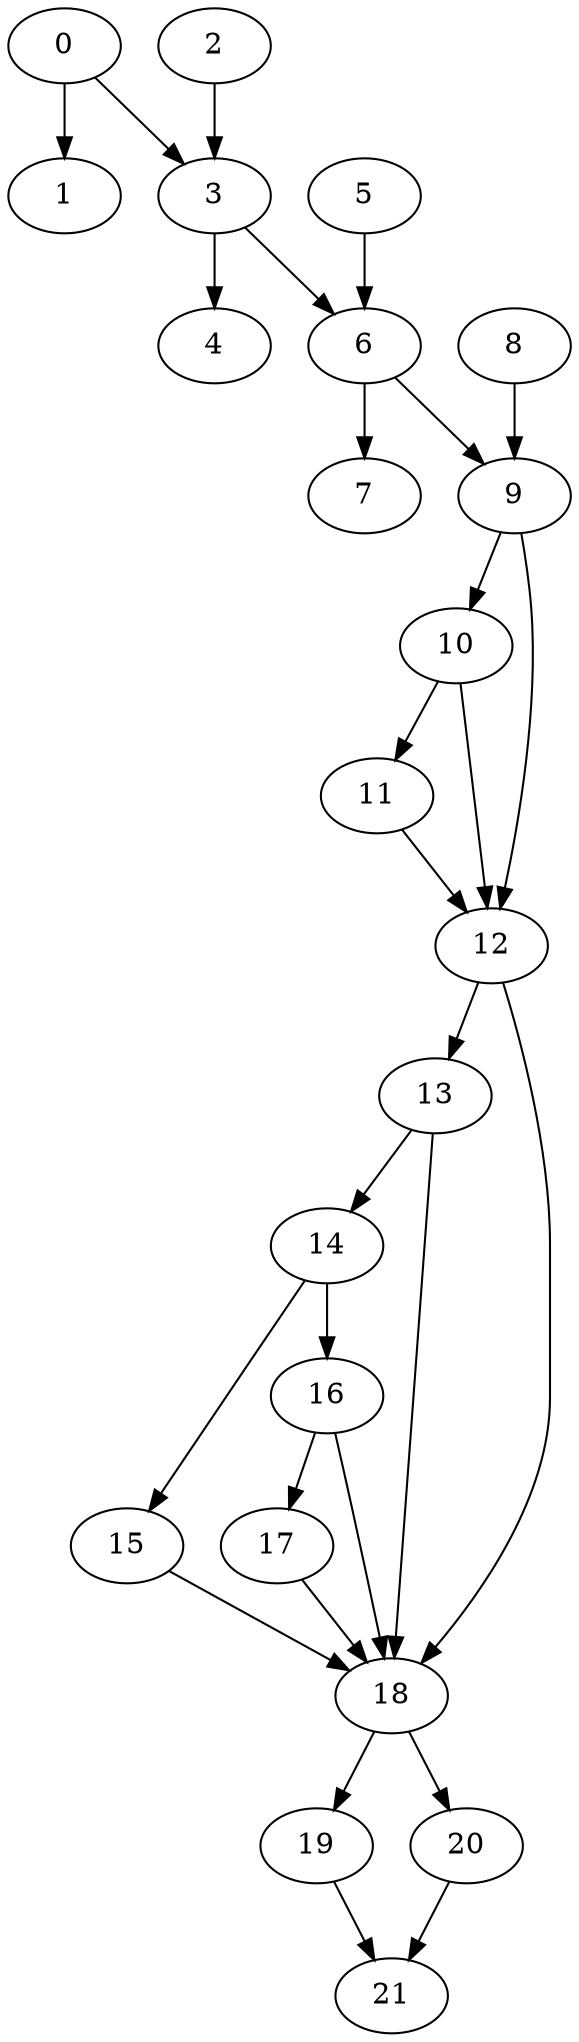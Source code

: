 digraph {
	0
	1
	2
	3
	4
	5
	6
	7
	8
	9
	10
	11
	12
	13
	14
	15
	16
	17
	18
	19
	20
	21
	12 -> 18
	13 -> 18
	15 -> 18
	16 -> 18
	17 -> 18
	18 -> 20
	0 -> 3
	2 -> 3
	6 -> 7
	9 -> 10
	14 -> 15
	14 -> 16
	19 -> 21
	20 -> 21
	3 -> 6
	5 -> 6
	6 -> 9
	8 -> 9
	10 -> 11
	13 -> 14
	16 -> 17
	18 -> 19
	9 -> 12
	10 -> 12
	11 -> 12
	12 -> 13
	0 -> 1
	3 -> 4
}
